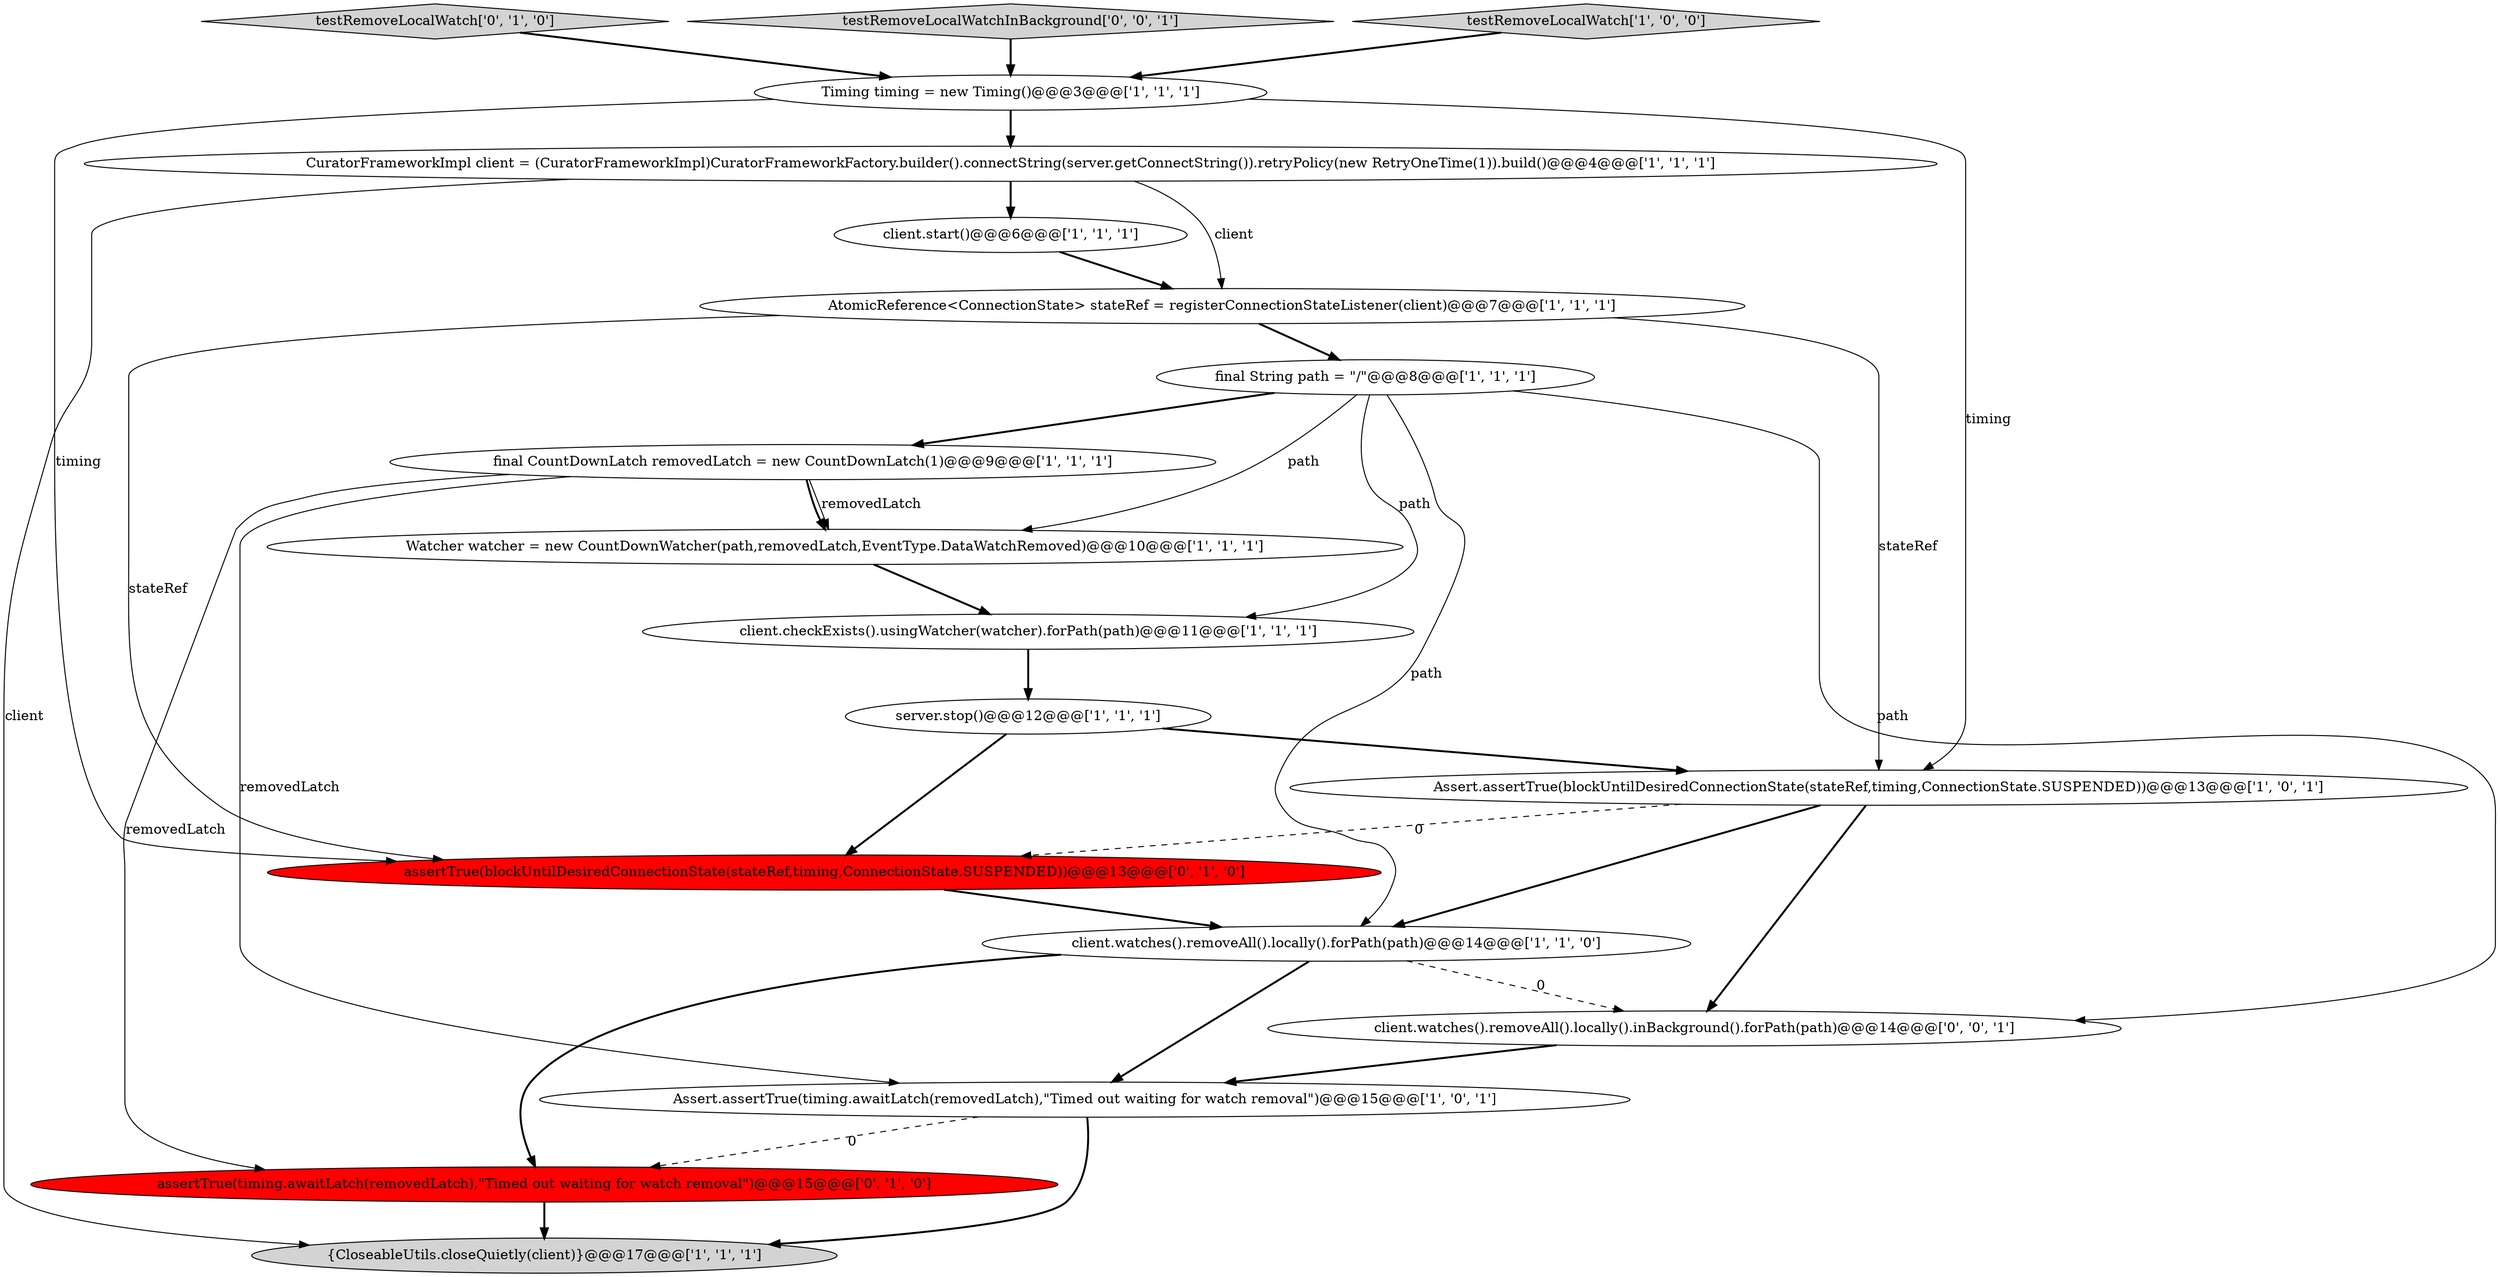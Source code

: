 digraph {
0 [style = filled, label = "client.watches().removeAll().locally().forPath(path)@@@14@@@['1', '1', '0']", fillcolor = white, shape = ellipse image = "AAA0AAABBB1BBB"];
16 [style = filled, label = "assertTrue(timing.awaitLatch(removedLatch),\"Timed out waiting for watch removal\")@@@15@@@['0', '1', '0']", fillcolor = red, shape = ellipse image = "AAA1AAABBB2BBB"];
15 [style = filled, label = "assertTrue(blockUntilDesiredConnectionState(stateRef,timing,ConnectionState.SUSPENDED))@@@13@@@['0', '1', '0']", fillcolor = red, shape = ellipse image = "AAA1AAABBB2BBB"];
17 [style = filled, label = "client.watches().removeAll().locally().inBackground().forPath(path)@@@14@@@['0', '0', '1']", fillcolor = white, shape = ellipse image = "AAA0AAABBB3BBB"];
1 [style = filled, label = "server.stop()@@@12@@@['1', '1', '1']", fillcolor = white, shape = ellipse image = "AAA0AAABBB1BBB"];
13 [style = filled, label = "final CountDownLatch removedLatch = new CountDownLatch(1)@@@9@@@['1', '1', '1']", fillcolor = white, shape = ellipse image = "AAA0AAABBB1BBB"];
6 [style = filled, label = "Watcher watcher = new CountDownWatcher(path,removedLatch,EventType.DataWatchRemoved)@@@10@@@['1', '1', '1']", fillcolor = white, shape = ellipse image = "AAA0AAABBB1BBB"];
7 [style = filled, label = "Assert.assertTrue(blockUntilDesiredConnectionState(stateRef,timing,ConnectionState.SUSPENDED))@@@13@@@['1', '0', '1']", fillcolor = white, shape = ellipse image = "AAA0AAABBB1BBB"];
11 [style = filled, label = "final String path = \"/\"@@@8@@@['1', '1', '1']", fillcolor = white, shape = ellipse image = "AAA0AAABBB1BBB"];
12 [style = filled, label = "client.checkExists().usingWatcher(watcher).forPath(path)@@@11@@@['1', '1', '1']", fillcolor = white, shape = ellipse image = "AAA0AAABBB1BBB"];
14 [style = filled, label = "testRemoveLocalWatch['0', '1', '0']", fillcolor = lightgray, shape = diamond image = "AAA0AAABBB2BBB"];
18 [style = filled, label = "testRemoveLocalWatchInBackground['0', '0', '1']", fillcolor = lightgray, shape = diamond image = "AAA0AAABBB3BBB"];
3 [style = filled, label = "AtomicReference<ConnectionState> stateRef = registerConnectionStateListener(client)@@@7@@@['1', '1', '1']", fillcolor = white, shape = ellipse image = "AAA0AAABBB1BBB"];
2 [style = filled, label = "CuratorFrameworkImpl client = (CuratorFrameworkImpl)CuratorFrameworkFactory.builder().connectString(server.getConnectString()).retryPolicy(new RetryOneTime(1)).build()@@@4@@@['1', '1', '1']", fillcolor = white, shape = ellipse image = "AAA0AAABBB1BBB"];
9 [style = filled, label = "client.start()@@@6@@@['1', '1', '1']", fillcolor = white, shape = ellipse image = "AAA0AAABBB1BBB"];
4 [style = filled, label = "Assert.assertTrue(timing.awaitLatch(removedLatch),\"Timed out waiting for watch removal\")@@@15@@@['1', '0', '1']", fillcolor = white, shape = ellipse image = "AAA0AAABBB1BBB"];
10 [style = filled, label = "Timing timing = new Timing()@@@3@@@['1', '1', '1']", fillcolor = white, shape = ellipse image = "AAA0AAABBB1BBB"];
5 [style = filled, label = "testRemoveLocalWatch['1', '0', '0']", fillcolor = lightgray, shape = diamond image = "AAA0AAABBB1BBB"];
8 [style = filled, label = "{CloseableUtils.closeQuietly(client)}@@@17@@@['1', '1', '1']", fillcolor = lightgray, shape = ellipse image = "AAA0AAABBB1BBB"];
5->10 [style = bold, label=""];
0->16 [style = bold, label=""];
13->4 [style = solid, label="removedLatch"];
7->17 [style = bold, label=""];
4->16 [style = dashed, label="0"];
16->8 [style = bold, label=""];
3->15 [style = solid, label="stateRef"];
1->15 [style = bold, label=""];
11->12 [style = solid, label="path"];
3->11 [style = bold, label=""];
14->10 [style = bold, label=""];
11->0 [style = solid, label="path"];
7->0 [style = bold, label=""];
2->9 [style = bold, label=""];
13->16 [style = solid, label="removedLatch"];
12->1 [style = bold, label=""];
2->3 [style = solid, label="client"];
1->7 [style = bold, label=""];
11->6 [style = solid, label="path"];
0->17 [style = dashed, label="0"];
3->7 [style = solid, label="stateRef"];
18->10 [style = bold, label=""];
0->4 [style = bold, label=""];
10->15 [style = solid, label="timing"];
15->0 [style = bold, label=""];
11->13 [style = bold, label=""];
11->17 [style = solid, label="path"];
13->6 [style = solid, label="removedLatch"];
7->15 [style = dashed, label="0"];
9->3 [style = bold, label=""];
4->8 [style = bold, label=""];
10->2 [style = bold, label=""];
13->6 [style = bold, label=""];
10->7 [style = solid, label="timing"];
17->4 [style = bold, label=""];
2->8 [style = solid, label="client"];
6->12 [style = bold, label=""];
}
